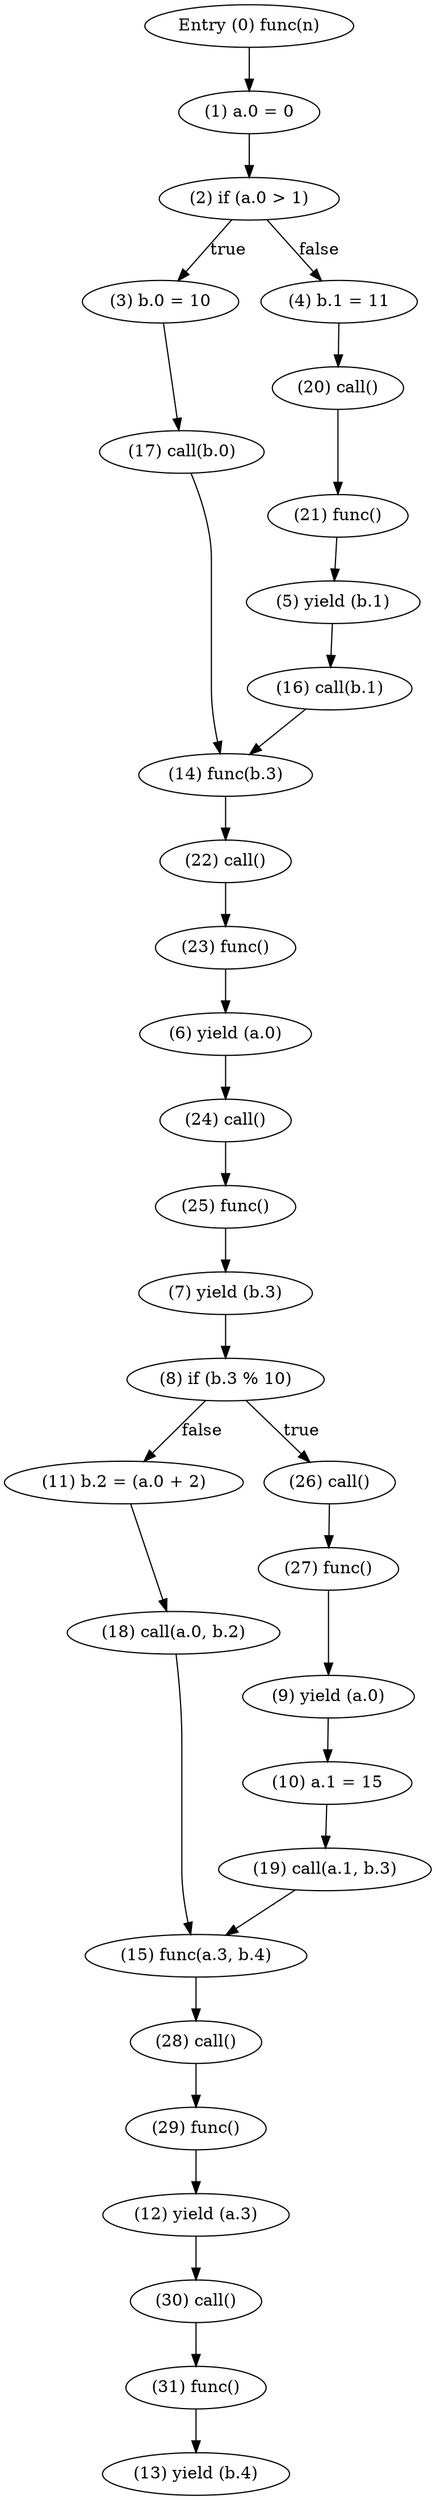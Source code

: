 digraph {
    0 [ label = "Entry (0) func(n)" ]
    1 [ label = "(1) a.0 = 0" ]
    2 [ label = "(2) if (a.0 > 1)" ]
    3 [ label = "(3) b.0 = 10" ]
    4 [ label = "(4) b.1 = 11" ]
    5 [ label = "(5) yield (b.1)" ]
    6 [ label = "(6) yield (a.0)" ]
    7 [ label = "(7) yield (b.3)" ]
    8 [ label = "(8) if (b.3 % 10)" ]
    9 [ label = "(9) yield (a.0)" ]
    10 [ label = "(10) a.1 = 15" ]
    11 [ label = "(11) b.2 = (a.0 + 2)" ]
    12 [ label = "(12) yield (a.3)" ]
    13 [ label = "(13) yield (b.4)" ]
    14 [ label = "(14) func(b.3)" ]
    15 [ label = "(15) func(a.3, b.4)" ]
    16 [ label = "(16) call(b.1)" ]
    17 [ label = "(17) call(b.0)" ]
    18 [ label = "(18) call(a.0, b.2)" ]
    19 [ label = "(19) call(a.1, b.3)" ]
    20 [ label = "(20) call()" ]
    21 [ label = "(21) func()" ]
    22 [ label = "(22) call()" ]
    23 [ label = "(23) func()" ]
    24 [ label = "(24) call()" ]
    25 [ label = "(25) func()" ]
    26 [ label = "(26) call()" ]
    27 [ label = "(27) func()" ]
    28 [ label = "(28) call()" ]
    29 [ label = "(29) func()" ]
    30 [ label = "(30) call()" ]
    31 [ label = "(31) func()" ]
    0 -> 1 [ label = "" ]
    1 -> 2 [ label = "" ]
    2 -> 4 [ label = "false" ]
    2 -> 3 [ label = "true" ]
    3 -> 17 [ label = "" ]
    4 -> 20 [ label = "" ]
    5 -> 16 [ label = "" ]
    6 -> 24 [ label = "" ]
    7 -> 8 [ label = "" ]
    8 -> 26 [ label = "true" ]
    8 -> 11 [ label = "false" ]
    9 -> 10 [ label = "" ]
    10 -> 19 [ label = "" ]
    11 -> 18 [ label = "" ]
    12 -> 30 [ label = "" ]
    14 -> 22 [ label = "" ]
    15 -> 28 [ label = "" ]
    16 -> 14 [ label = "" ]
    17 -> 14 [ label = "" ]
    18 -> 15 [ label = "" ]
    19 -> 15 [ label = "" ]
    20 -> 21 [ label = "" ]
    21 -> 5 [ label = "" ]
    22 -> 23 [ label = "" ]
    23 -> 6 [ label = "" ]
    24 -> 25 [ label = "" ]
    25 -> 7 [ label = "" ]
    26 -> 27 [ label = "" ]
    27 -> 9 [ label = "" ]
    28 -> 29 [ label = "" ]
    29 -> 12 [ label = "" ]
    30 -> 31 [ label = "" ]
    31 -> 13 [ label = "" ]
}
